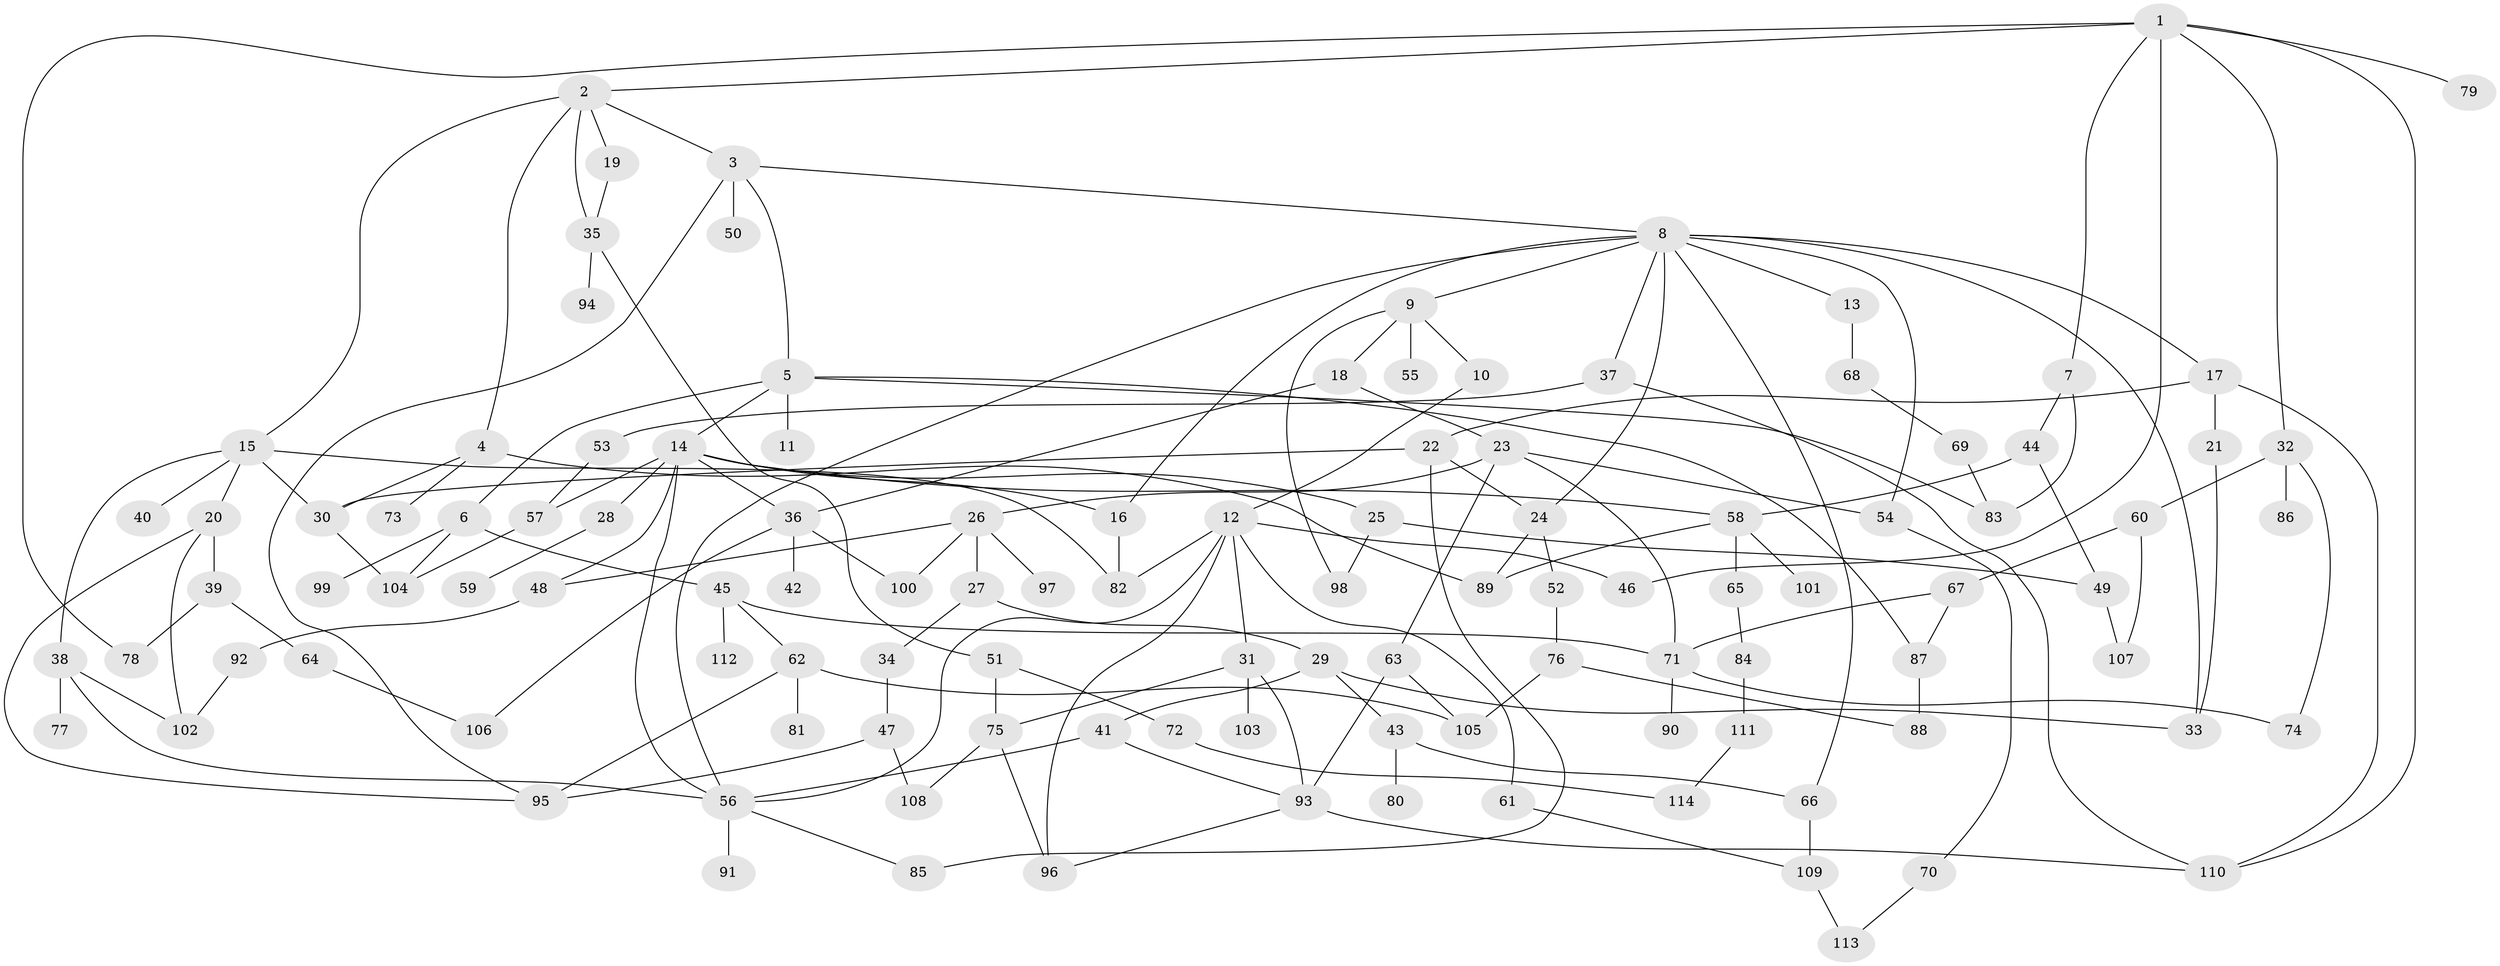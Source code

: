 // Generated by graph-tools (version 1.1) at 2025/40/03/09/25 04:40:59]
// undirected, 114 vertices, 170 edges
graph export_dot {
graph [start="1"]
  node [color=gray90,style=filled];
  1;
  2;
  3;
  4;
  5;
  6;
  7;
  8;
  9;
  10;
  11;
  12;
  13;
  14;
  15;
  16;
  17;
  18;
  19;
  20;
  21;
  22;
  23;
  24;
  25;
  26;
  27;
  28;
  29;
  30;
  31;
  32;
  33;
  34;
  35;
  36;
  37;
  38;
  39;
  40;
  41;
  42;
  43;
  44;
  45;
  46;
  47;
  48;
  49;
  50;
  51;
  52;
  53;
  54;
  55;
  56;
  57;
  58;
  59;
  60;
  61;
  62;
  63;
  64;
  65;
  66;
  67;
  68;
  69;
  70;
  71;
  72;
  73;
  74;
  75;
  76;
  77;
  78;
  79;
  80;
  81;
  82;
  83;
  84;
  85;
  86;
  87;
  88;
  89;
  90;
  91;
  92;
  93;
  94;
  95;
  96;
  97;
  98;
  99;
  100;
  101;
  102;
  103;
  104;
  105;
  106;
  107;
  108;
  109;
  110;
  111;
  112;
  113;
  114;
  1 -- 2;
  1 -- 7;
  1 -- 32;
  1 -- 78;
  1 -- 79;
  1 -- 46;
  1 -- 110;
  2 -- 3;
  2 -- 4;
  2 -- 15;
  2 -- 19;
  2 -- 35;
  3 -- 5;
  3 -- 8;
  3 -- 50;
  3 -- 95;
  4 -- 73;
  4 -- 89;
  4 -- 30;
  5 -- 6;
  5 -- 11;
  5 -- 14;
  5 -- 87;
  5 -- 83;
  6 -- 45;
  6 -- 99;
  6 -- 104;
  7 -- 44;
  7 -- 83;
  8 -- 9;
  8 -- 13;
  8 -- 16;
  8 -- 17;
  8 -- 24;
  8 -- 37;
  8 -- 66;
  8 -- 56;
  8 -- 54;
  8 -- 33;
  9 -- 10;
  9 -- 18;
  9 -- 55;
  9 -- 98;
  10 -- 12;
  12 -- 31;
  12 -- 46;
  12 -- 61;
  12 -- 96;
  12 -- 56;
  12 -- 82;
  13 -- 68;
  14 -- 25;
  14 -- 28;
  14 -- 48;
  14 -- 57;
  14 -- 16;
  14 -- 36;
  14 -- 56;
  14 -- 58;
  15 -- 20;
  15 -- 30;
  15 -- 38;
  15 -- 40;
  15 -- 82;
  16 -- 82;
  17 -- 21;
  17 -- 22;
  17 -- 110;
  18 -- 23;
  18 -- 36;
  19 -- 35;
  20 -- 39;
  20 -- 102;
  20 -- 95;
  21 -- 33;
  22 -- 24;
  22 -- 85;
  22 -- 30;
  23 -- 26;
  23 -- 54;
  23 -- 63;
  23 -- 71;
  24 -- 52;
  24 -- 89;
  25 -- 98;
  25 -- 49;
  26 -- 27;
  26 -- 97;
  26 -- 48;
  26 -- 100;
  27 -- 29;
  27 -- 34;
  28 -- 59;
  29 -- 41;
  29 -- 43;
  29 -- 33;
  30 -- 104;
  31 -- 75;
  31 -- 93;
  31 -- 103;
  32 -- 60;
  32 -- 86;
  32 -- 74;
  34 -- 47;
  35 -- 51;
  35 -- 94;
  36 -- 42;
  36 -- 100;
  36 -- 106;
  37 -- 53;
  37 -- 110;
  38 -- 56;
  38 -- 77;
  38 -- 102;
  39 -- 64;
  39 -- 78;
  41 -- 56;
  41 -- 93;
  43 -- 80;
  43 -- 66;
  44 -- 49;
  44 -- 58;
  45 -- 62;
  45 -- 112;
  45 -- 71;
  47 -- 108;
  47 -- 95;
  48 -- 92;
  49 -- 107;
  51 -- 72;
  51 -- 75;
  52 -- 76;
  53 -- 57;
  54 -- 70;
  56 -- 85;
  56 -- 91;
  57 -- 104;
  58 -- 65;
  58 -- 101;
  58 -- 89;
  60 -- 67;
  60 -- 107;
  61 -- 109;
  62 -- 81;
  62 -- 95;
  62 -- 105;
  63 -- 105;
  63 -- 93;
  64 -- 106;
  65 -- 84;
  66 -- 109;
  67 -- 71;
  67 -- 87;
  68 -- 69;
  69 -- 83;
  70 -- 113;
  71 -- 74;
  71 -- 90;
  72 -- 114;
  75 -- 108;
  75 -- 96;
  76 -- 88;
  76 -- 105;
  84 -- 111;
  87 -- 88;
  92 -- 102;
  93 -- 110;
  93 -- 96;
  109 -- 113;
  111 -- 114;
}
